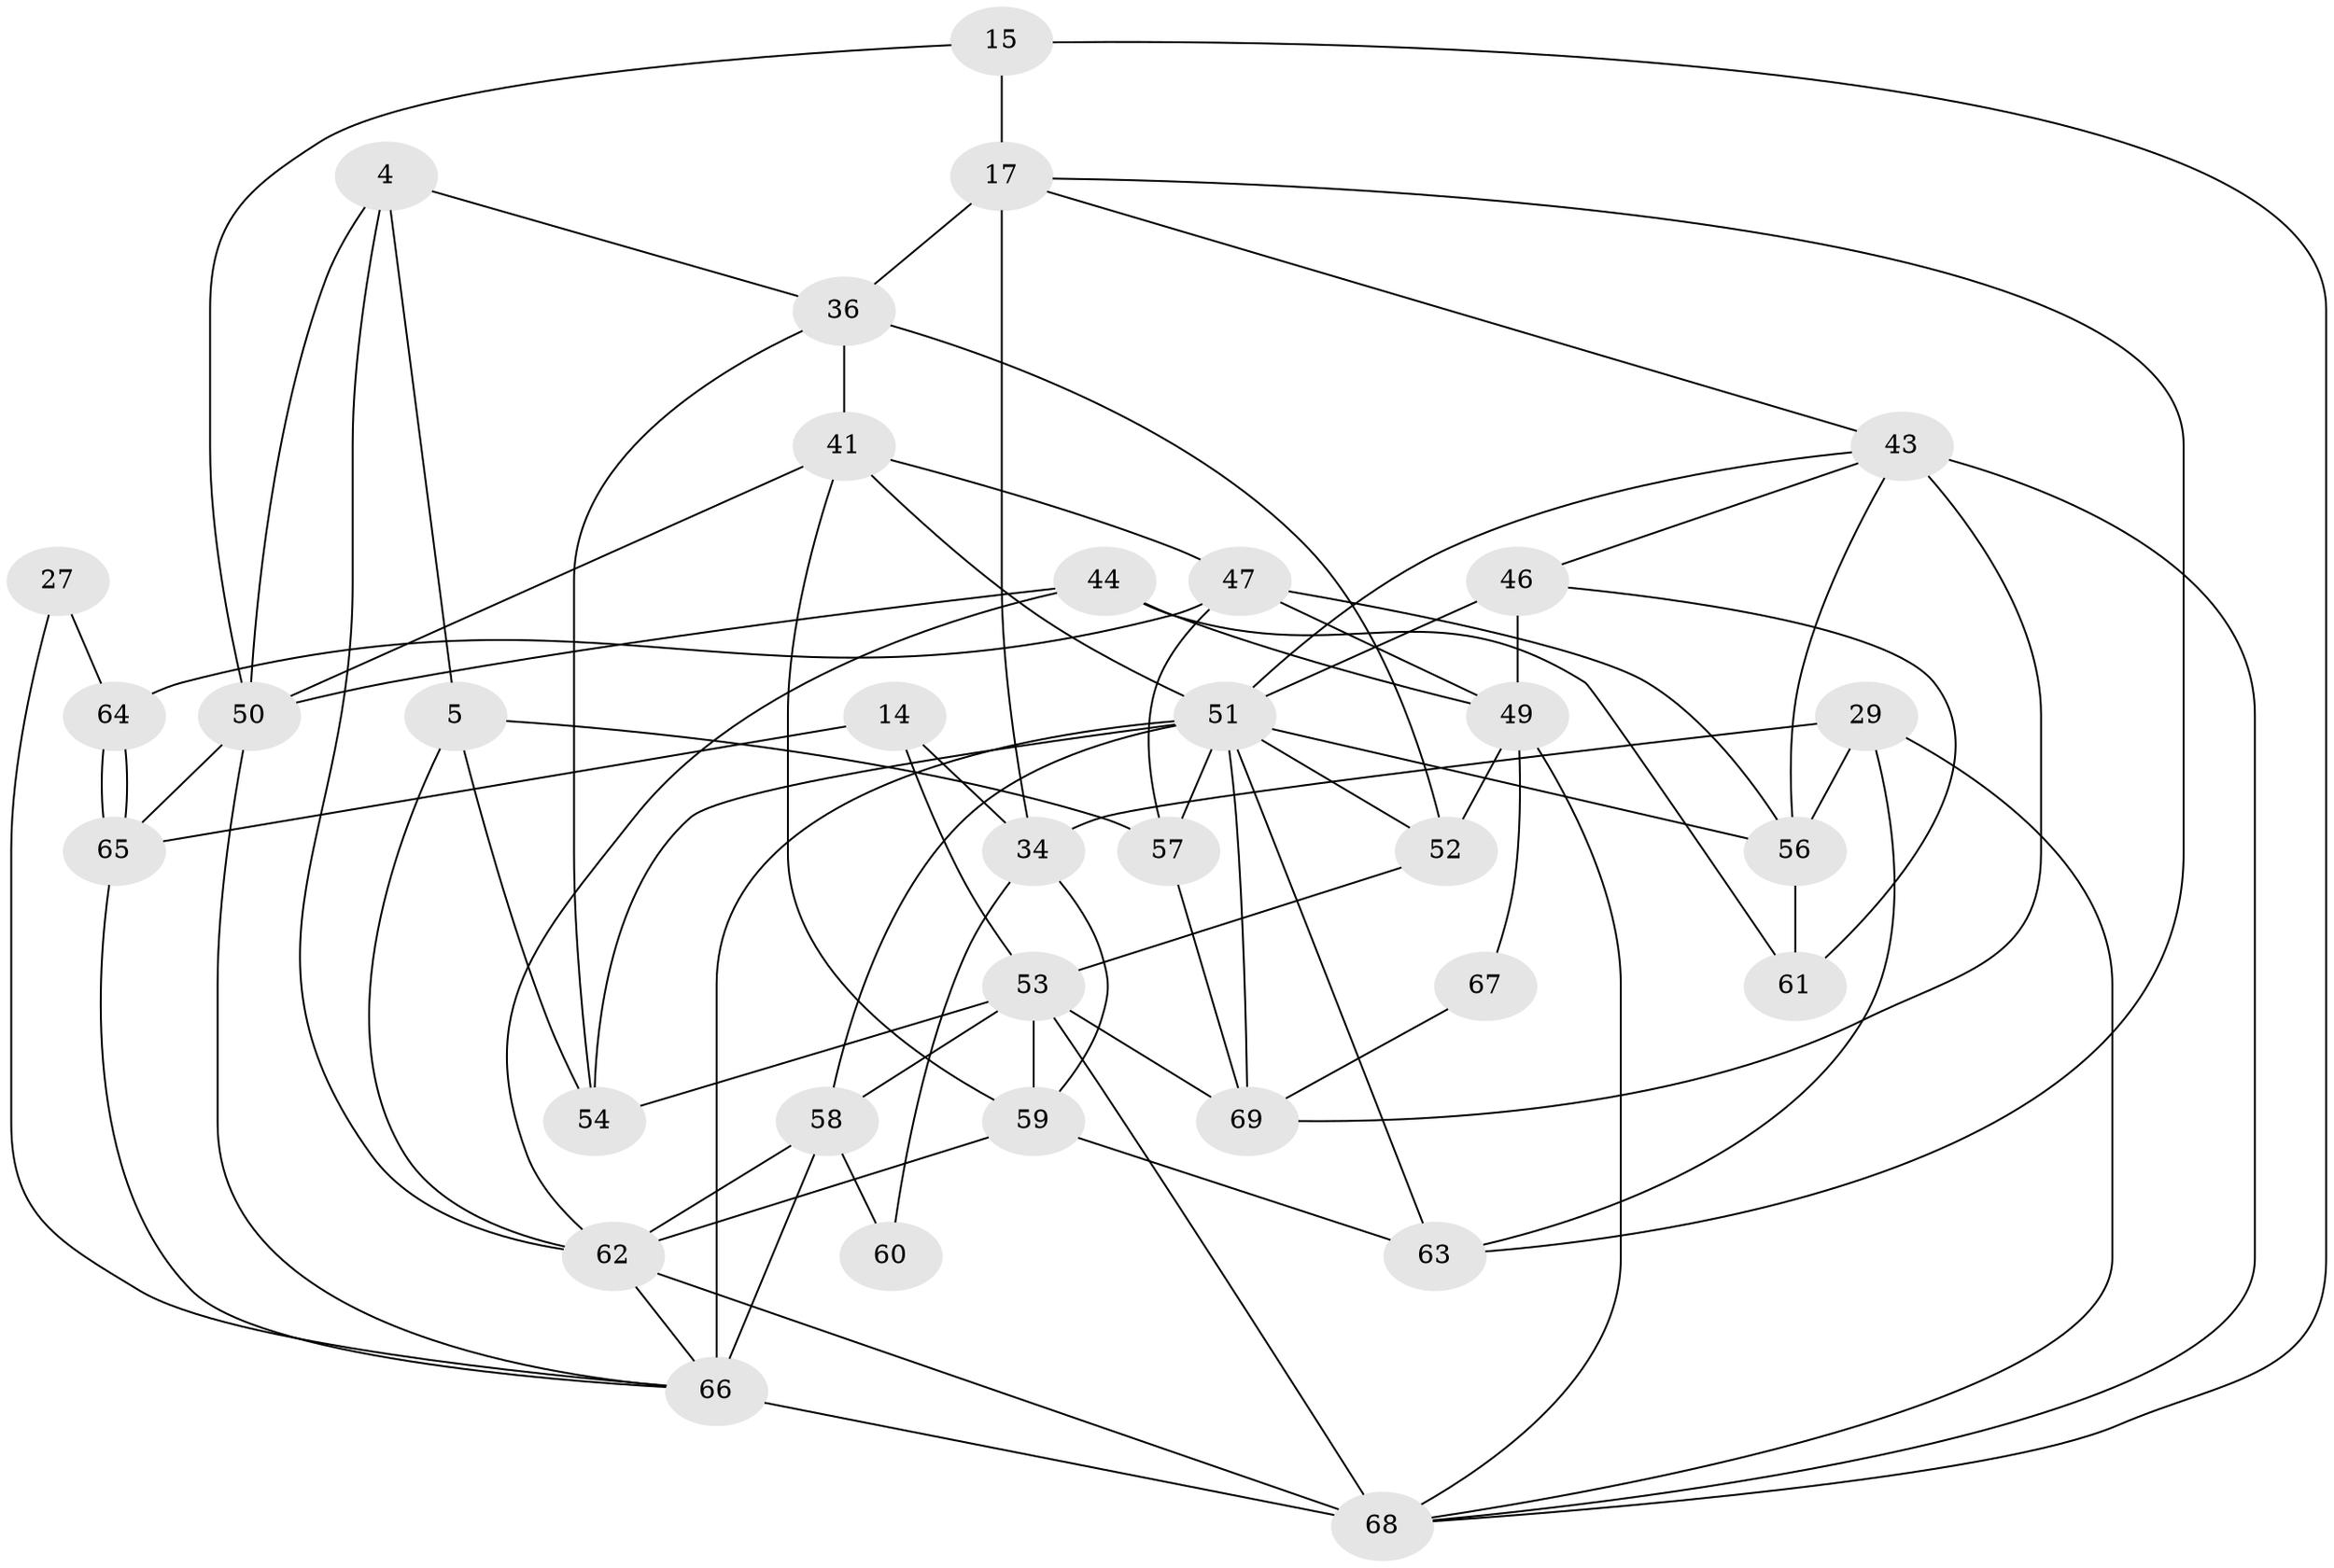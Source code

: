 // original degree distribution, {3: 0.2028985507246377, 5: 0.2028985507246377, 2: 0.14492753623188406, 6: 0.11594202898550725, 4: 0.3188405797101449, 8: 0.014492753623188406}
// Generated by graph-tools (version 1.1) at 2025/51/03/09/25 04:51:05]
// undirected, 34 vertices, 81 edges
graph export_dot {
graph [start="1"]
  node [color=gray90,style=filled];
  4 [super="+1"];
  5;
  14;
  15;
  17 [super="+16"];
  27;
  29;
  34;
  36 [super="+26"];
  41;
  43 [super="+24"];
  44;
  46 [super="+3"];
  47;
  49;
  50 [super="+42"];
  51 [super="+10+28+45"];
  52;
  53 [super="+30+12"];
  54;
  56 [super="+39+18"];
  57 [super="+32"];
  58 [super="+6"];
  59 [super="+35"];
  60;
  61;
  62 [super="+33+48"];
  63;
  64;
  65 [super="+38"];
  66 [super="+9+37+55+23"];
  67;
  68 [super="+40"];
  69;
  4 -- 5 [weight=2];
  4 -- 50 [weight=2];
  4 -- 36;
  4 -- 62;
  5 -- 54;
  5 -- 57 [weight=2];
  5 -- 62;
  14 -- 65 [weight=2];
  14 -- 34;
  14 -- 53;
  15 -- 50;
  15 -- 17;
  15 -- 68;
  17 -- 34 [weight=2];
  17 -- 63;
  17 -- 43;
  17 -- 36;
  27 -- 64;
  27 -- 66;
  29 -- 34;
  29 -- 56;
  29 -- 63;
  29 -- 68;
  34 -- 59;
  34 -- 60;
  36 -- 52;
  36 -- 41;
  36 -- 54;
  41 -- 47;
  41 -- 50;
  41 -- 59;
  41 -- 51;
  43 -- 46;
  43 -- 56;
  43 -- 68 [weight=2];
  43 -- 69 [weight=2];
  43 -- 51;
  44 -- 49;
  44 -- 50 [weight=2];
  44 -- 61;
  44 -- 62;
  46 -- 49 [weight=2];
  46 -- 61;
  46 -- 51;
  47 -- 64;
  47 -- 49;
  47 -- 57;
  47 -- 56;
  49 -- 52;
  49 -- 67;
  49 -- 68 [weight=2];
  50 -- 65;
  50 -- 66;
  51 -- 66 [weight=3];
  51 -- 58 [weight=2];
  51 -- 52;
  51 -- 54;
  51 -- 57;
  51 -- 63;
  51 -- 69;
  51 -- 56;
  52 -- 53;
  53 -- 54;
  53 -- 68;
  53 -- 69;
  53 -- 58 [weight=2];
  53 -- 59;
  56 -- 61;
  57 -- 69;
  58 -- 60 [weight=2];
  58 -- 66;
  58 -- 62;
  59 -- 63;
  59 -- 62;
  62 -- 66;
  62 -- 68;
  64 -- 65 [weight=2];
  64 -- 65;
  65 -- 66;
  66 -- 68 [weight=4];
  67 -- 69;
}
